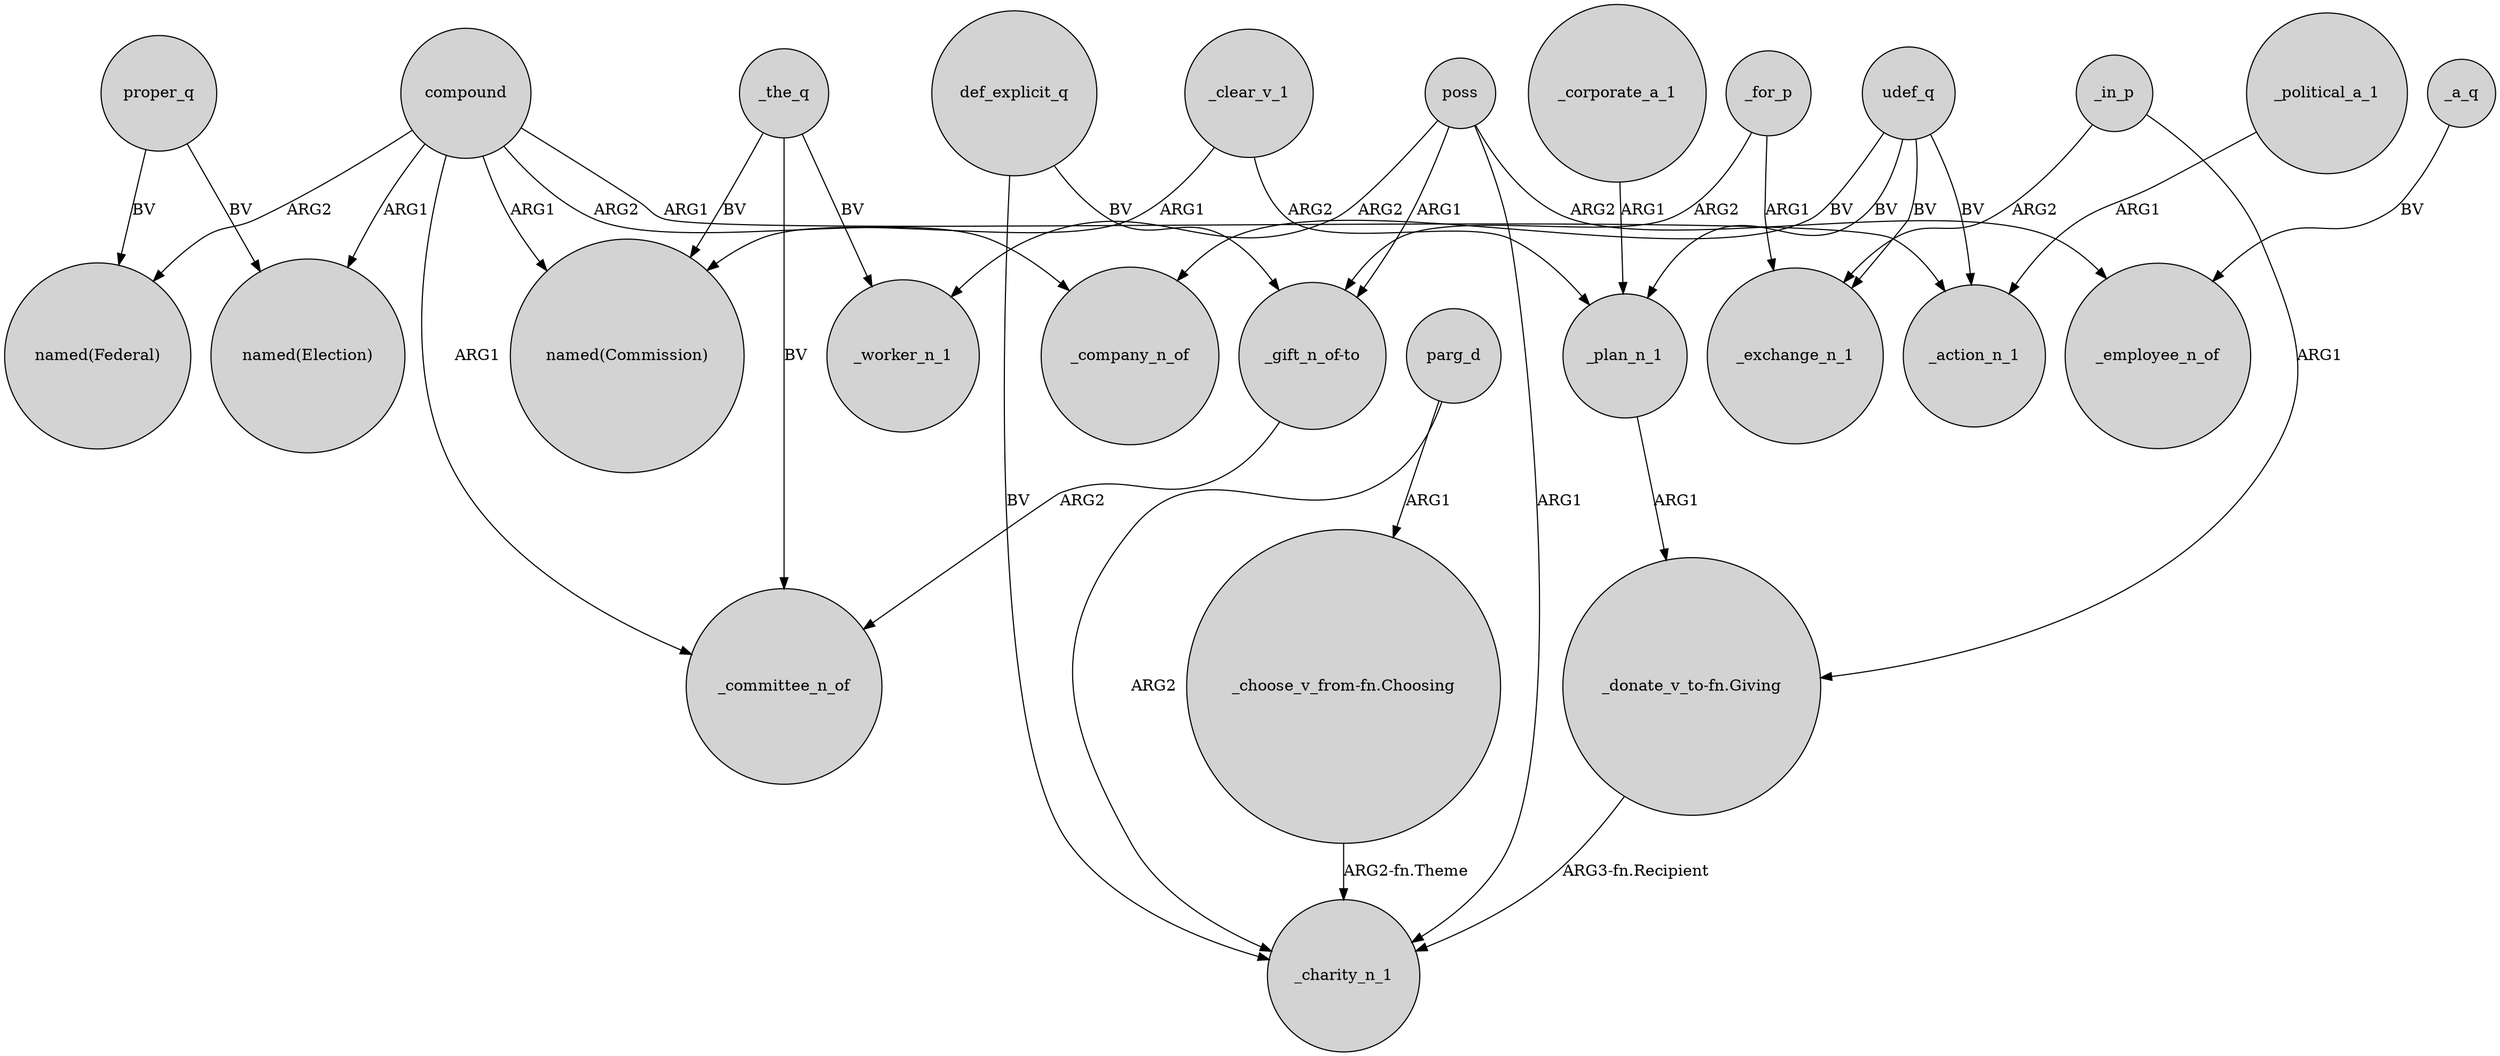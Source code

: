 digraph {
	node [shape=circle style=filled]
	proper_q -> "named(Election)" [label=BV]
	_for_p -> "_gift_n_of-to" [label=ARG2]
	_plan_n_1 -> "_donate_v_to-fn.Giving" [label=ARG1]
	parg_d -> "_choose_v_from-fn.Choosing" [label=ARG1]
	"_donate_v_to-fn.Giving" -> _charity_n_1 [label="ARG3-fn.Recipient"]
	compound -> "named(Commission)" [label=ARG1]
	def_explicit_q -> _charity_n_1 [label=BV]
	_the_q -> _worker_n_1 [label=BV]
	_clear_v_1 -> "named(Commission)" [label=ARG1]
	poss -> _worker_n_1 [label=ARG2]
	_corporate_a_1 -> _plan_n_1 [label=ARG1]
	_the_q -> _committee_n_of [label=BV]
	"_choose_v_from-fn.Choosing" -> _charity_n_1 [label="ARG2-fn.Theme"]
	_for_p -> _exchange_n_1 [label=ARG1]
	compound -> _company_n_of [label=ARG2]
	"_gift_n_of-to" -> _committee_n_of [label=ARG2]
	poss -> _employee_n_of [label=ARG2]
	compound -> "named(Election)" [label=ARG1]
	udef_q -> _plan_n_1 [label=BV]
	parg_d -> _charity_n_1 [label=ARG2]
	_political_a_1 -> _action_n_1 [label=ARG1]
	poss -> "_gift_n_of-to" [label=ARG1]
	def_explicit_q -> "_gift_n_of-to" [label=BV]
	proper_q -> "named(Federal)" [label=BV]
	compound -> _action_n_1 [label=ARG1]
	_in_p -> _exchange_n_1 [label=ARG2]
	_in_p -> "_donate_v_to-fn.Giving" [label=ARG1]
	compound -> _committee_n_of [label=ARG1]
	udef_q -> _action_n_1 [label=BV]
	udef_q -> _exchange_n_1 [label=BV]
	udef_q -> _company_n_of [label=BV]
	_a_q -> _employee_n_of [label=BV]
	compound -> "named(Federal)" [label=ARG2]
	_clear_v_1 -> _plan_n_1 [label=ARG2]
	_the_q -> "named(Commission)" [label=BV]
	poss -> _charity_n_1 [label=ARG1]
}
